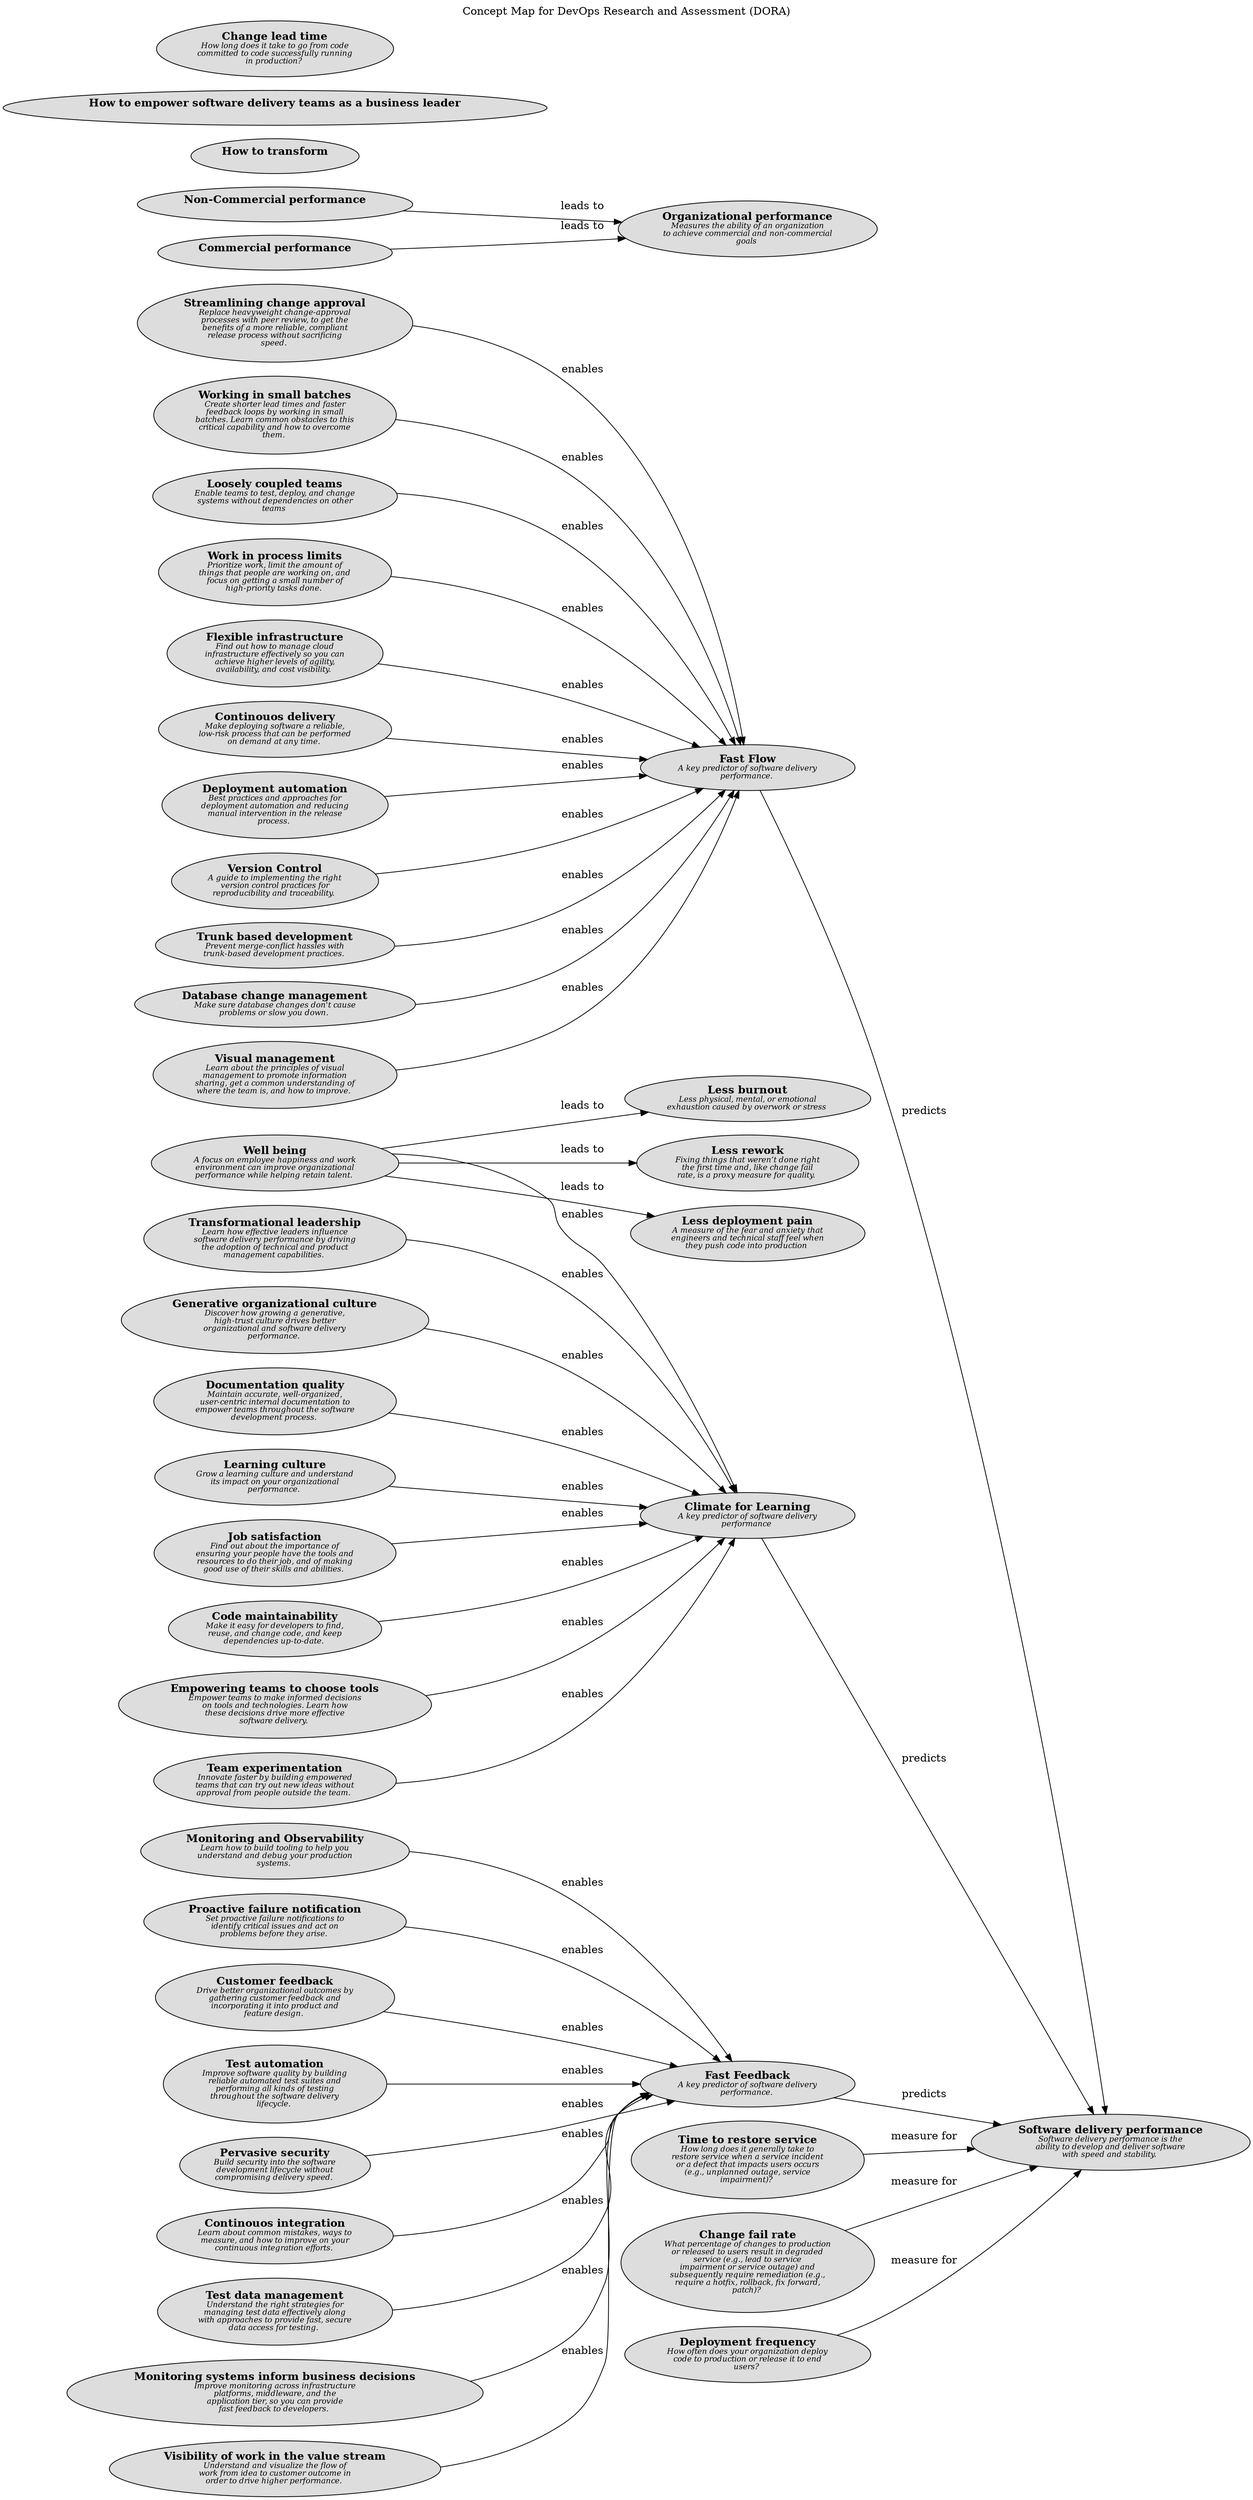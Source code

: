 digraph "Concept Map for DevOps Research and Assessment (DORA)" {
  labelloc= "t"
  label="Concept Map for DevOps Research and Assessment (DORA)"
  rankdir="LR"

  layout=dot
software_development_dora_capability__monitoring_and_observability [shape=ellipse style=filled fillcolor="#dddddd" label=<<B>Monitoring and Observability</B><BR/><FONT POINT-SIZE="10"><I>Learn how to build tooling to help you<BR/>understand and debug your production<BR/>systems. </I></FONT>>]
software_development_dora_capability__visual_management [shape=ellipse style=filled fillcolor="#dddddd" label=<<B>Visual management</B><BR/><FONT POINT-SIZE="10"><I>Learn about the principles of visual<BR/>management to promote information<BR/>sharing, get a common understanding of<BR/>where the team is, and how to improve. </I></FONT>>]
software_development_dora_capability__fast_flow [shape=ellipse style=filled fillcolor="#dddddd" label=<<B>Fast Flow</B><BR/><FONT POINT-SIZE="10"><I>A key predictor of software delivery<BR/>performance. </I></FONT>>]
software_development_dora_capability__documentation_quality [shape=ellipse style=filled fillcolor="#dddddd" label=<<B>Documentation quality</B><BR/><FONT POINT-SIZE="10"><I>Maintain accurate, well-organized,<BR/>user-centric internal documentation to<BR/>empower teams throughout the software<BR/>development process. </I></FONT>>]
software_development_dora_capability__visibility_of_work_in_the_value_stream [shape=ellipse style=filled fillcolor="#dddddd" label=<<B>Visibility of work in the value stream</B><BR/><FONT POINT-SIZE="10"><I>Understand and visualize the flow of<BR/>work from idea to customer outcome in<BR/>order to drive higher performance. </I></FONT>>]
software_development_dora__non_commercial_performance [shape=ellipse style=filled fillcolor="#dddddd" label=<<B>Non-Commercial performance</B><BR/><FONT POINT-SIZE="10"><I> </I></FONT>>]
software_development_dora_capability__streamlining_change_approval [shape=ellipse style=filled fillcolor="#dddddd" label=<<B>Streamlining change approval</B><BR/><FONT POINT-SIZE="10"><I>Replace heavyweight change-approval<BR/>processes with peer review, to get the<BR/>benefits of a more reliable, compliant<BR/>release process without sacrificing<BR/>speed. </I></FONT>>]
software_development_dora__less_burnout [shape=ellipse style=filled fillcolor="#dddddd" label=<<B>Less burnout</B><BR/><FONT POINT-SIZE="10"><I>Less physical, mental, or emotional<BR/>exhaustion caused by overwork or stress </I></FONT>>]
software_development_dora__how_to_transform [shape=ellipse style=filled fillcolor="#dddddd" label=<<B>How to transform</B><BR/><FONT POINT-SIZE="10"><I> </I></FONT>>]
software_development_dora_capability__working_in_small_batches [shape=ellipse style=filled fillcolor="#dddddd" label=<<B>Working in small batches</B><BR/><FONT POINT-SIZE="10"><I>Create shorter lead times and faster<BR/>feedback loops by working in small<BR/>batches. Learn common obstacles to this<BR/>critical capability and how to overcome<BR/>them. </I></FONT>>]
software_development_dora__software_delivery_performance [shape=ellipse style=filled fillcolor="#dddddd" label=<<B>Software delivery performance</B><BR/><FONT POINT-SIZE="10"><I>Software delivery performance is the<BR/>ability to develop and deliver software<BR/>with speed and stability. </I></FONT>>]
software_development_dora_capability__loosely_coupled_teams [shape=ellipse style=filled fillcolor="#dddddd" label=<<B>Loosely coupled teams</B><BR/><FONT POINT-SIZE="10"><I>Enable teams to test, deploy, and change<BR/>systems without dependencies on other<BR/>teams </I></FONT>>]
software_development_dora_capability__well_being [shape=ellipse style=filled fillcolor="#dddddd" label=<<B>Well being</B><BR/><FONT POINT-SIZE="10"><I>A focus on employee happiness and work<BR/>environment can improve organizational<BR/>performance while helping retain talent. </I></FONT>>]
software_development_dora_capability__climate_for_learning [shape=ellipse style=filled fillcolor="#dddddd" label=<<B>Climate for Learning</B><BR/><FONT POINT-SIZE="10"><I>A key predictor of software delivery<BR/>performance </I></FONT>>]
software_development_dora_capability__empowering_teams_to_choose_tools [shape=ellipse style=filled fillcolor="#dddddd" label=<<B>Empowering teams to choose tools</B><BR/><FONT POINT-SIZE="10"><I>Empower teams to make informed decisions<BR/>on tools and technologies. Learn how<BR/>these decisions drive more effective<BR/>software delivery. </I></FONT>>]
software_development_dora_capability__work_in_process_limits [shape=ellipse style=filled fillcolor="#dddddd" label=<<B>Work in process limits</B><BR/><FONT POINT-SIZE="10"><I>Prioritize work, limit the amount of<BR/>things that people are working on, and<BR/>focus on getting a small number of<BR/>high-priority tasks done. </I></FONT>>]
software_development_dora_capability__flexible_infrastructure [shape=ellipse style=filled fillcolor="#dddddd" label=<<B>Flexible infrastructure</B><BR/><FONT POINT-SIZE="10"><I>Find out how to manage cloud<BR/>infrastructure effectively so you can<BR/>achieve higher levels of agility,<BR/>availability, and cost visibility. </I></FONT>>]
software_development_dora_capability__team_experimentation [shape=ellipse style=filled fillcolor="#dddddd" label=<<B>Team experimentation</B><BR/><FONT POINT-SIZE="10"><I>Innovate faster by building empowered<BR/>teams that can try out new ideas without<BR/>approval from people outside the team. </I></FONT>>]
software_development_dora__time_to_restore_service [shape=ellipse style=filled fillcolor="#dddddd" label=<<B>Time to restore service</B><BR/><FONT POINT-SIZE="10"><I>How long does it generally take to<BR/>restore service when a service incident<BR/>or a defect that impacts users occurs<BR/>(e.g., unplanned outage, service<BR/>impairment)? </I></FONT>>]
software_development_dora_capability__proactive_failure_notification [shape=ellipse style=filled fillcolor="#dddddd" label=<<B>Proactive failure notification</B><BR/><FONT POINT-SIZE="10"><I>Set proactive failure notifications to<BR/>identify critical issues and act on<BR/>problems before they arise. </I></FONT>>]
software_development_dora__less_rework [shape=ellipse style=filled fillcolor="#dddddd" label=<<B>Less rework</B><BR/><FONT POINT-SIZE="10"><I>Fixing things that weren’t done right<BR/>the first time and, like change fail<BR/>rate, is a proxy measure for quality. </I></FONT>>]
software_development_dora_capability__customer_feedback [shape=ellipse style=filled fillcolor="#dddddd" label=<<B>Customer feedback</B><BR/><FONT POINT-SIZE="10"><I>Drive better organizational outcomes by<BR/>gathering customer feedback and<BR/>incorporating it into product and<BR/>feature design. </I></FONT>>]
software_development_dora__change_fail_rate [shape=ellipse style=filled fillcolor="#dddddd" label=<<B>Change fail rate</B><BR/><FONT POINT-SIZE="10"><I>What percentage of changes to production<BR/>or released to users result in degraded<BR/>service (e.g., lead to service<BR/>impairment or service outage) and<BR/>subsequently require remediation (e.g.,<BR/>require a hotfix, rollback, fix forward,<BR/>patch)? </I></FONT>>]
software_development_dora_capability__continuous_delivery [shape=ellipse style=filled fillcolor="#dddddd" label=<<B>Continouos delivery</B><BR/><FONT POINT-SIZE="10"><I>Make deploying software a reliable,<BR/>low-risk process that can be performed<BR/>on demand at any time. </I></FONT>>]
software_development_dora_capability__transformational_leadership [shape=ellipse style=filled fillcolor="#dddddd" label=<<B>Transformational leadership</B><BR/><FONT POINT-SIZE="10"><I>Learn how effective leaders influence<BR/>software delivery performance by driving<BR/>the adoption of technical and product<BR/>management capabilities. </I></FONT>>]
software_development_dora_capability__test_automation [shape=ellipse style=filled fillcolor="#dddddd" label=<<B>Test automation</B><BR/><FONT POINT-SIZE="10"><I>Improve software quality by building<BR/>reliable automated test suites and<BR/>performing all kinds of testing<BR/>throughout the software delivery<BR/>lifecycle. </I></FONT>>]
software_development_dora_capability__deployment_automation [shape=ellipse style=filled fillcolor="#dddddd" label=<<B>Deployment automation</B><BR/><FONT POINT-SIZE="10"><I>Best practices and approaches for<BR/>deployment automation and reducing<BR/>manual intervention in the release<BR/>process. </I></FONT>>]
software_development_dora__organizational_performance [shape=ellipse style=filled fillcolor="#dddddd" label=<<B>Organizational performance</B><BR/><FONT POINT-SIZE="10"><I>Measures the ability of an organization<BR/>to achieve commercial and non-commercial<BR/>goals </I></FONT>>]
software_development_dora_capability__pervasive_security [shape=ellipse style=filled fillcolor="#dddddd" label=<<B>Pervasive security</B><BR/><FONT POINT-SIZE="10"><I>Build security into the software<BR/>development lifecycle without<BR/>compromising delivery speed. </I></FONT>>]
software_development_dora_capability__fast_feedback [shape=ellipse style=filled fillcolor="#dddddd" label=<<B>Fast Feedback</B><BR/><FONT POINT-SIZE="10"><I>A key predictor of software delivery<BR/>performance. </I></FONT>>]
software_development_dora_capability__generative_organizational_culture [shape=ellipse style=filled fillcolor="#dddddd" label=<<B>Generative organizational culture</B><BR/><FONT POINT-SIZE="10"><I>Discover how growing a generative,<BR/>high-trust culture drives better<BR/>organizational and software delivery<BR/>performance. </I></FONT>>]
software_development_dora_capability__continuous_integration [shape=ellipse style=filled fillcolor="#dddddd" label=<<B>Continouos integration</B><BR/><FONT POINT-SIZE="10"><I>Learn about common mistakes, ways to<BR/>measure, and how to improve on your<BR/>continuous integration efforts. </I></FONT>>]
software_development_dora_capability__test_data_management [shape=ellipse style=filled fillcolor="#dddddd" label=<<B>Test data management</B><BR/><FONT POINT-SIZE="10"><I>Understand the right strategies for<BR/>managing test data effectively along<BR/>with approaches to provide fast, secure<BR/>data access for testing. </I></FONT>>]
software_development_dora_capability__monitoring_systems_inform_business_decisions [shape=ellipse style=filled fillcolor="#dddddd" label=<<B>Monitoring systems inform business decisions</B><BR/><FONT POINT-SIZE="10"><I>Improve monitoring across infrastructure<BR/>platforms, middleware, and the<BR/>application tier, so you can provide<BR/>fast feedback to developers. </I></FONT>>]
software_development_dora_capability__version_control [shape=ellipse style=filled fillcolor="#dddddd" label=<<B>Version Control</B><BR/><FONT POINT-SIZE="10"><I>A guide to implementing the right<BR/>version control practices for<BR/>reproducibility and traceability. </I></FONT>>]
software_development_dora_capability__learning_culture [shape=ellipse style=filled fillcolor="#dddddd" label=<<B>Learning culture</B><BR/><FONT POINT-SIZE="10"><I>Grow a learning culture and understand<BR/>its impact on your organizational<BR/>performance. </I></FONT>>]
software_development_dora__empower_software_delivery_teams_as_a_business_leader [shape=ellipse style=filled fillcolor="#dddddd" label=<<B>How to empower software delivery teams as a business leader</B><BR/><FONT POINT-SIZE="10"><I> </I></FONT>>]
software_development_dora_capability__job_satisfaction [shape=ellipse style=filled fillcolor="#dddddd" label=<<B>Job satisfaction</B><BR/><FONT POINT-SIZE="10"><I>Find out about the importance of<BR/>ensuring your people have the tools and<BR/>resources to do their job, and of making<BR/>good use of their skills and abilities. </I></FONT>>]
software_development_dora_capability__trunk_based_development [shape=ellipse style=filled fillcolor="#dddddd" label=<<B>Trunk based development</B><BR/><FONT POINT-SIZE="10"><I>Prevent merge-conflict hassles with<BR/>trunk-based development practices. </I></FONT>>]
software_development_dora__commercial_performance [shape=ellipse style=filled fillcolor="#dddddd" label=<<B>Commercial performance</B><BR/><FONT POINT-SIZE="10"><I> </I></FONT>>]
software_development_dora_capability__code_maintainability [shape=ellipse style=filled fillcolor="#dddddd" label=<<B>Code maintainability</B><BR/><FONT POINT-SIZE="10"><I>Make it easy for developers to find,<BR/>reuse, and change code, and keep<BR/>dependencies up-to-date. </I></FONT>>]
software_development_dora__deployment_frequency [shape=ellipse style=filled fillcolor="#dddddd" label=<<B>Deployment frequency</B><BR/><FONT POINT-SIZE="10"><I>How often does your organization deploy<BR/>code to production or release it to end<BR/>users? </I></FONT>>]
software_development_dora__less_deployment_pain [shape=ellipse style=filled fillcolor="#dddddd" label=<<B>Less deployment pain</B><BR/><FONT POINT-SIZE="10"><I>A measure of the fear and anxiety that<BR/>engineers and technical staff feel when<BR/>they push code into production </I></FONT>>]
software_development_dora_capability__database_change_management [shape=ellipse style=filled fillcolor="#dddddd" label=<<B>Database change management</B><BR/><FONT POINT-SIZE="10"><I>Make sure database changes don&apos;t cause<BR/>problems or slow you down. </I></FONT>>]
software_development_dora__change_lead_time [shape=ellipse style=filled fillcolor="#dddddd" label=<<B>Change lead time</B><BR/><FONT POINT-SIZE="10"><I>How long does it take to go from code<BR/>committed to code successfully running<BR/>in production? </I></FONT>>]
 
software_development_dora_capability__pervasive_security -> software_development_dora_capability__fast_feedback [label=<enables<BR/><FONT POINT-SIZE="10"><I> </I></FONT>>]
software_development_dora__time_to_restore_service -> software_development_dora__software_delivery_performance [label=<measure for<BR/><FONT POINT-SIZE="10"><I> </I></FONT>>]
software_development_dora_capability__fast_feedback -> software_development_dora__software_delivery_performance [label=<predicts<BR/><FONT POINT-SIZE="10"><I> </I></FONT>>]
software_development_dora_capability__climate_for_learning -> software_development_dora__software_delivery_performance [label=<predicts<BR/><FONT POINT-SIZE="10"><I> </I></FONT>>]
software_development_dora_capability__monitoring_systems_inform_business_decisions -> software_development_dora_capability__fast_feedback [label=<enables<BR/><FONT POINT-SIZE="10"><I> </I></FONT>>]
software_development_dora__commercial_performance -> software_development_dora__organizational_performance [label=<leads to<BR/><FONT POINT-SIZE="10"><I> </I></FONT>>]
software_development_dora_capability__continuous_delivery -> software_development_dora_capability__fast_flow [label=<enables<BR/><FONT POINT-SIZE="10"><I> </I></FONT>>]
software_development_dora_capability__customer_feedback -> software_development_dora_capability__fast_feedback [label=<enables<BR/><FONT POINT-SIZE="10"><I> </I></FONT>>]
software_development_dora_capability__streamlining_change_approval -> software_development_dora_capability__fast_flow [label=<enables<BR/><FONT POINT-SIZE="10"><I> </I></FONT>>]
software_development_dora_capability__test_automation -> software_development_dora_capability__fast_feedback [label=<enables<BR/><FONT POINT-SIZE="10"><I> </I></FONT>>]
software_development_dora_capability__well_being -> software_development_dora__less_rework [label=<leads to<BR/><FONT POINT-SIZE="10"><I> </I></FONT>>]
software_development_dora__change_fail_rate -> software_development_dora__software_delivery_performance [label=<measure for<BR/><FONT POINT-SIZE="10"><I> </I></FONT>>]
software_development_dora_capability__job_satisfaction -> software_development_dora_capability__climate_for_learning [label=<enables<BR/><FONT POINT-SIZE="10"><I> </I></FONT>>]
software_development_dora_capability__fast_flow -> software_development_dora__software_delivery_performance [label=<predicts<BR/><FONT POINT-SIZE="10"><I> </I></FONT>>]
software_development_dora_capability__working_in_small_batches -> software_development_dora_capability__fast_flow [label=<enables<BR/><FONT POINT-SIZE="10"><I> </I></FONT>>]
software_development_dora_capability__loosely_coupled_teams -> software_development_dora_capability__fast_flow [label=<enables<BR/><FONT POINT-SIZE="10"><I> </I></FONT>>]
software_development_dora_capability__deployment_automation -> software_development_dora_capability__fast_flow [label=<enables<BR/><FONT POINT-SIZE="10"><I> </I></FONT>>]
software_development_dora_capability__well_being -> software_development_dora__less_burnout [label=<leads to<BR/><FONT POINT-SIZE="10"><I> </I></FONT>>]
software_development_dora_capability__database_change_management -> software_development_dora_capability__fast_flow [label=<enables<BR/><FONT POINT-SIZE="10"><I> </I></FONT>>]
software_development_dora_capability__flexible_infrastructure -> software_development_dora_capability__fast_flow [label=<enables<BR/><FONT POINT-SIZE="10"><I> </I></FONT>>]
software_development_dora__non_commercial_performance -> software_development_dora__organizational_performance [label=<leads to<BR/><FONT POINT-SIZE="10"><I> </I></FONT>>]
software_development_dora_capability__documentation_quality -> software_development_dora_capability__climate_for_learning [label=<enables<BR/><FONT POINT-SIZE="10"><I> </I></FONT>>]
software_development_dora_capability__generative_organizational_culture -> software_development_dora_capability__climate_for_learning [label=<enables<BR/><FONT POINT-SIZE="10"><I> </I></FONT>>]
software_development_dora_capability__well_being -> software_development_dora_capability__climate_for_learning [label=<enables<BR/><FONT POINT-SIZE="10"><I> </I></FONT>>]
software_development_dora_capability__team_experimentation -> software_development_dora_capability__climate_for_learning [label=<enables<BR/><FONT POINT-SIZE="10"><I> </I></FONT>>]
software_development_dora_capability__continuous_integration -> software_development_dora_capability__fast_feedback [label=<enables<BR/><FONT POINT-SIZE="10"><I> </I></FONT>>]
software_development_dora_capability__empowering_teams_to_choose_tools -> software_development_dora_capability__climate_for_learning [label=<enables<BR/><FONT POINT-SIZE="10"><I> </I></FONT>>]
software_development_dora_capability__monitoring_and_observability -> software_development_dora_capability__fast_feedback [label=<enables<BR/><FONT POINT-SIZE="10"><I> </I></FONT>>]
software_development_dora_capability__learning_culture -> software_development_dora_capability__climate_for_learning [label=<enables<BR/><FONT POINT-SIZE="10"><I> </I></FONT>>]
software_development_dora_capability__trunk_based_development -> software_development_dora_capability__fast_flow [label=<enables<BR/><FONT POINT-SIZE="10"><I> </I></FONT>>]
software_development_dora_capability__code_maintainability -> software_development_dora_capability__climate_for_learning [label=<enables<BR/><FONT POINT-SIZE="10"><I> </I></FONT>>]
software_development_dora_capability__work_in_process_limits -> software_development_dora_capability__fast_flow [label=<enables<BR/><FONT POINT-SIZE="10"><I> </I></FONT>>]
software_development_dora_capability__proactive_failure_notification -> software_development_dora_capability__fast_feedback [label=<enables<BR/><FONT POINT-SIZE="10"><I> </I></FONT>>]
software_development_dora_capability__visibility_of_work_in_the_value_stream -> software_development_dora_capability__fast_feedback [label=<enables<BR/><FONT POINT-SIZE="10"><I> </I></FONT>>]
software_development_dora__deployment_frequency -> software_development_dora__software_delivery_performance [label=<measure for<BR/><FONT POINT-SIZE="10"><I> </I></FONT>>]
software_development_dora_capability__well_being -> software_development_dora__less_deployment_pain [label=<leads to<BR/><FONT POINT-SIZE="10"><I> </I></FONT>>]
software_development_dora_capability__test_data_management -> software_development_dora_capability__fast_feedback [label=<enables<BR/><FONT POINT-SIZE="10"><I> </I></FONT>>]
software_development_dora_capability__version_control -> software_development_dora_capability__fast_flow [label=<enables<BR/><FONT POINT-SIZE="10"><I> </I></FONT>>]
software_development_dora_capability__visual_management -> software_development_dora_capability__fast_flow [label=<enables<BR/><FONT POINT-SIZE="10"><I> </I></FONT>>]
software_development_dora_capability__transformational_leadership -> software_development_dora_capability__climate_for_learning [label=<enables<BR/><FONT POINT-SIZE="10"><I> </I></FONT>>]
 
}

// (generated by Overarch with template views/view.dot.cmb)
